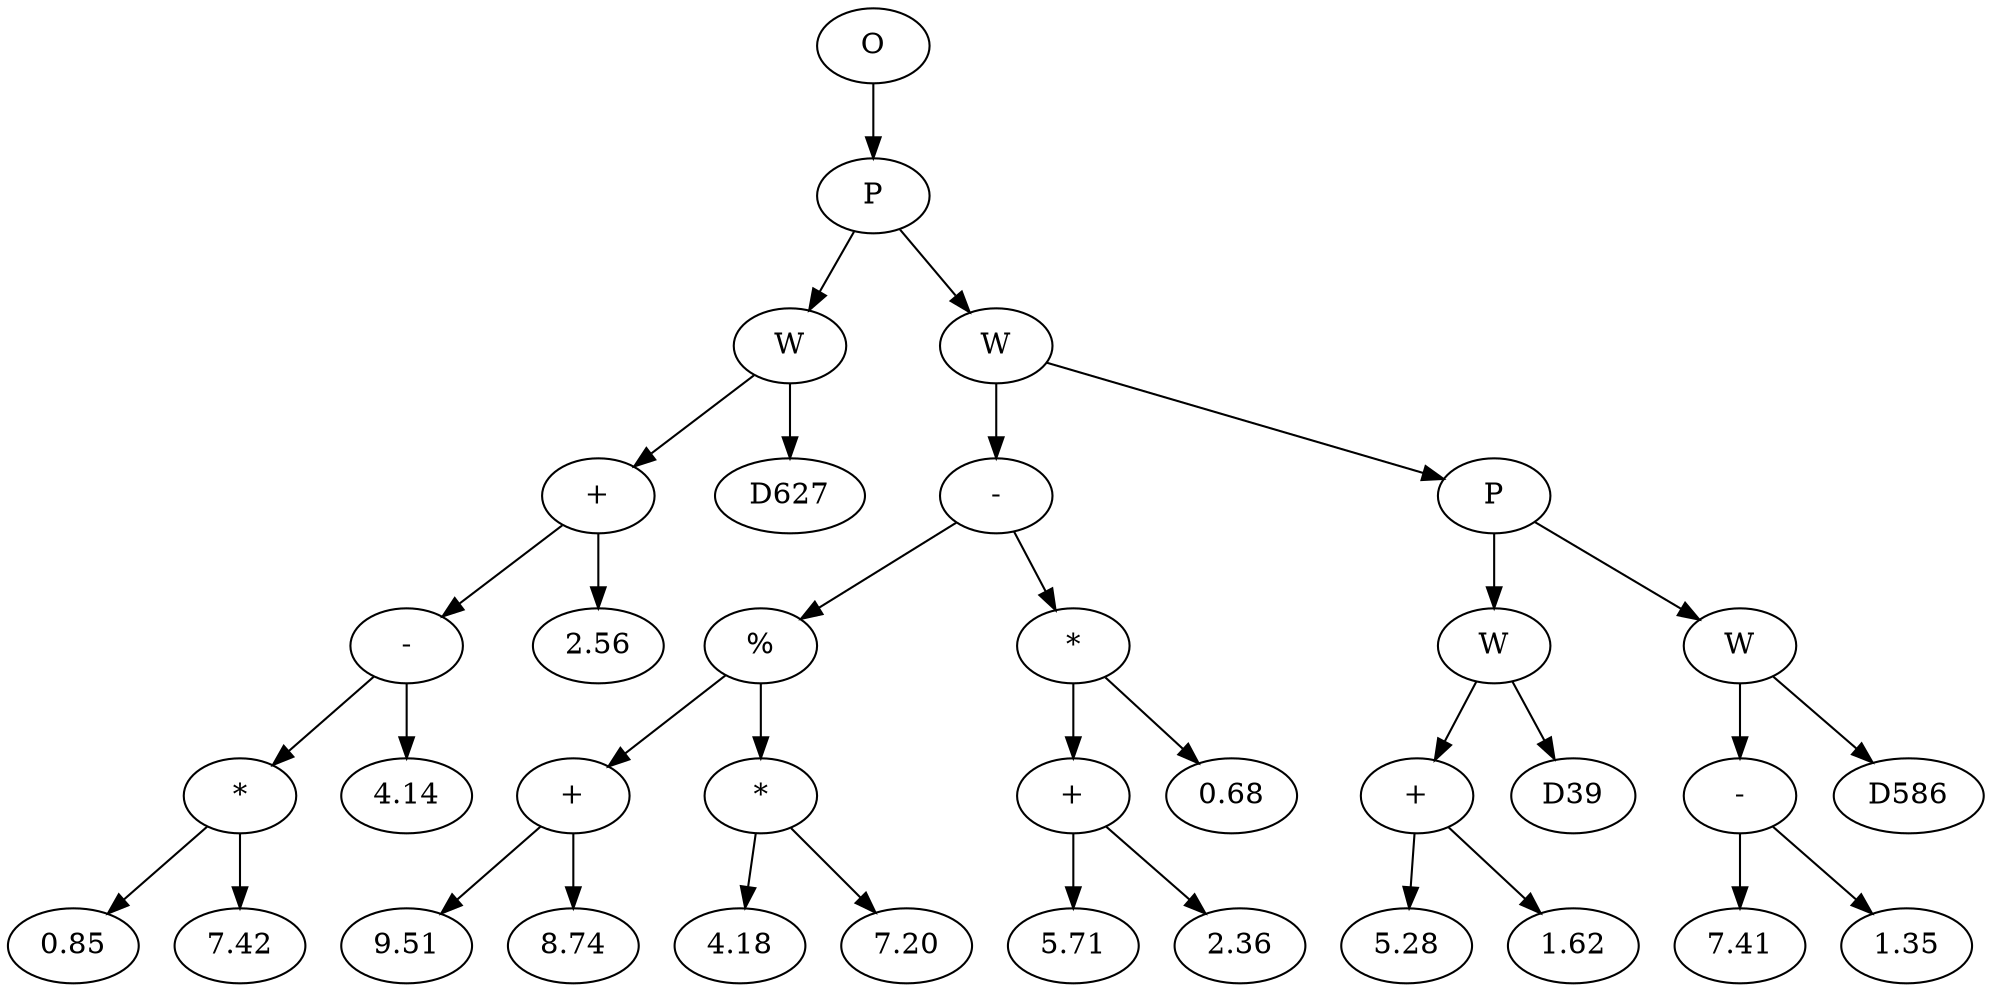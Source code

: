 // Tree
digraph {
	3193318 [label=O]
	3193319 [label=P]
	3193318 -> 3193319
	3193320 [label=W]
	3193319 -> 3193320
	3193321 [label="+"]
	3193320 -> 3193321
	3193322 [label="-"]
	3193321 -> 3193322
	3193323 [label="*"]
	3193322 -> 3193323
	3193324 [label=0.85]
	3193323 -> 3193324
	3193325 [label=7.42]
	3193323 -> 3193325
	3193326 [label=4.14]
	3193322 -> 3193326
	3193327 [label=2.56]
	3193321 -> 3193327
	3193328 [label=D627]
	3193320 -> 3193328
	3193329 [label=W]
	3193319 -> 3193329
	3193330 [label="-"]
	3193329 -> 3193330
	3193331 [label="%"]
	3193330 -> 3193331
	3193332 [label="+"]
	3193331 -> 3193332
	3193333 [label=9.51]
	3193332 -> 3193333
	3193334 [label=8.74]
	3193332 -> 3193334
	3193335 [label="*"]
	3193331 -> 3193335
	3193336 [label=4.18]
	3193335 -> 3193336
	3193337 [label=7.20]
	3193335 -> 3193337
	3193338 [label="*"]
	3193330 -> 3193338
	3193339 [label="+"]
	3193338 -> 3193339
	3193340 [label=5.71]
	3193339 -> 3193340
	3193341 [label=2.36]
	3193339 -> 3193341
	3193342 [label=0.68]
	3193338 -> 3193342
	3193343 [label=P]
	3193329 -> 3193343
	3193344 [label=W]
	3193343 -> 3193344
	3193345 [label="+"]
	3193344 -> 3193345
	3193346 [label=5.28]
	3193345 -> 3193346
	3193347 [label=1.62]
	3193345 -> 3193347
	3193348 [label=D39]
	3193344 -> 3193348
	3193349 [label=W]
	3193343 -> 3193349
	3193350 [label="-"]
	3193349 -> 3193350
	3193351 [label=7.41]
	3193350 -> 3193351
	3193352 [label=1.35]
	3193350 -> 3193352
	3193353 [label=D586]
	3193349 -> 3193353
}
